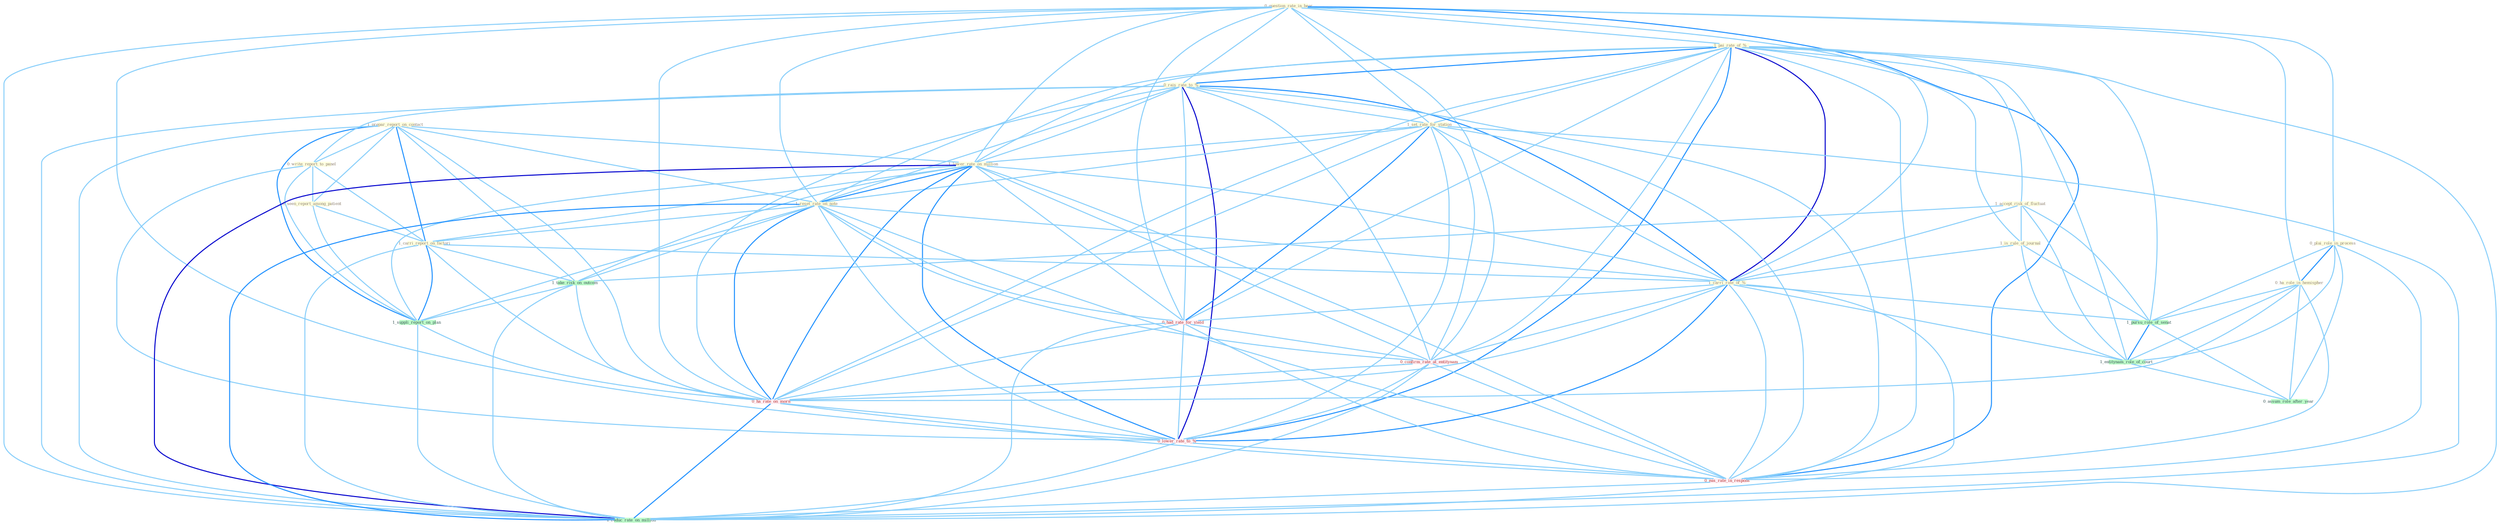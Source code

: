 Graph G{ 
    node
    [shape=polygon,style=filled,width=.5,height=.06,color="#BDFCC9",fixedsize=true,fontsize=4,
    fontcolor="#2f4f4f"];
    {node
    [color="#ffffe0", fontcolor="#8b7d6b"] "1_prepar_report_on_contact " "0_question_rate_in_hear " "1_pai_rate_of_% " "1_accept_risk_of_fluctuat " "0_rais_rate_to_% " "1_set_rate_for_station " "1_is_rule_of_journal " "0_plai_role_in_process " "0_write_report_to_panel " "0_seen_report_among_patient " "1_lower_rate_on_million " "1_reset_rate_on_note " "1_carri_report_on_factori " "1_carri_rate_of_% " "0_ha_role_in_hemispher "}
{node [color="#fff0f5", fontcolor="#b22222"] "0_had_rate_for_yield " "0_confirm_rate_at_entitynam " "0_ha_rate_on_morn " "0_lower_rate_to_% " "0_eas_rate_in_respons "}
edge [color="#B0E2FF"];

	"1_prepar_report_on_contact " -- "0_write_report_to_panel " [w="1", color="#87cefa" ];
	"1_prepar_report_on_contact " -- "0_seen_report_among_patient " [w="1", color="#87cefa" ];
	"1_prepar_report_on_contact " -- "1_lower_rate_on_million " [w="1", color="#87cefa" ];
	"1_prepar_report_on_contact " -- "1_reset_rate_on_note " [w="1", color="#87cefa" ];
	"1_prepar_report_on_contact " -- "1_carri_report_on_factori " [w="2", color="#1e90ff" , len=0.8];
	"1_prepar_report_on_contact " -- "1_take_risk_on_outcom " [w="1", color="#87cefa" ];
	"1_prepar_report_on_contact " -- "1_suppli_report_on_plan " [w="2", color="#1e90ff" , len=0.8];
	"1_prepar_report_on_contact " -- "0_ha_rate_on_morn " [w="1", color="#87cefa" ];
	"1_prepar_report_on_contact " -- "1_reduc_rate_on_million " [w="1", color="#87cefa" ];
	"0_question_rate_in_hear " -- "1_pai_rate_of_% " [w="1", color="#87cefa" ];
	"0_question_rate_in_hear " -- "0_rais_rate_to_% " [w="1", color="#87cefa" ];
	"0_question_rate_in_hear " -- "1_set_rate_for_station " [w="1", color="#87cefa" ];
	"0_question_rate_in_hear " -- "0_plai_role_in_process " [w="1", color="#87cefa" ];
	"0_question_rate_in_hear " -- "1_lower_rate_on_million " [w="1", color="#87cefa" ];
	"0_question_rate_in_hear " -- "1_reset_rate_on_note " [w="1", color="#87cefa" ];
	"0_question_rate_in_hear " -- "1_carri_rate_of_% " [w="1", color="#87cefa" ];
	"0_question_rate_in_hear " -- "0_ha_role_in_hemispher " [w="1", color="#87cefa" ];
	"0_question_rate_in_hear " -- "0_had_rate_for_yield " [w="1", color="#87cefa" ];
	"0_question_rate_in_hear " -- "0_confirm_rate_at_entitynam " [w="1", color="#87cefa" ];
	"0_question_rate_in_hear " -- "0_ha_rate_on_morn " [w="1", color="#87cefa" ];
	"0_question_rate_in_hear " -- "0_lower_rate_to_% " [w="1", color="#87cefa" ];
	"0_question_rate_in_hear " -- "0_eas_rate_in_respons " [w="2", color="#1e90ff" , len=0.8];
	"0_question_rate_in_hear " -- "1_reduc_rate_on_million " [w="1", color="#87cefa" ];
	"1_pai_rate_of_% " -- "1_accept_risk_of_fluctuat " [w="1", color="#87cefa" ];
	"1_pai_rate_of_% " -- "0_rais_rate_to_% " [w="2", color="#1e90ff" , len=0.8];
	"1_pai_rate_of_% " -- "1_set_rate_for_station " [w="1", color="#87cefa" ];
	"1_pai_rate_of_% " -- "1_is_rule_of_journal " [w="1", color="#87cefa" ];
	"1_pai_rate_of_% " -- "1_lower_rate_on_million " [w="1", color="#87cefa" ];
	"1_pai_rate_of_% " -- "1_reset_rate_on_note " [w="1", color="#87cefa" ];
	"1_pai_rate_of_% " -- "1_carri_rate_of_% " [w="3", color="#0000cd" , len=0.6];
	"1_pai_rate_of_% " -- "1_pursu_role_of_senat " [w="1", color="#87cefa" ];
	"1_pai_rate_of_% " -- "0_had_rate_for_yield " [w="1", color="#87cefa" ];
	"1_pai_rate_of_% " -- "0_confirm_rate_at_entitynam " [w="1", color="#87cefa" ];
	"1_pai_rate_of_% " -- "0_ha_rate_on_morn " [w="1", color="#87cefa" ];
	"1_pai_rate_of_% " -- "1_entitynam_role_of_court " [w="1", color="#87cefa" ];
	"1_pai_rate_of_% " -- "0_lower_rate_to_% " [w="2", color="#1e90ff" , len=0.8];
	"1_pai_rate_of_% " -- "0_eas_rate_in_respons " [w="1", color="#87cefa" ];
	"1_pai_rate_of_% " -- "1_reduc_rate_on_million " [w="1", color="#87cefa" ];
	"1_accept_risk_of_fluctuat " -- "1_is_rule_of_journal " [w="1", color="#87cefa" ];
	"1_accept_risk_of_fluctuat " -- "1_carri_rate_of_% " [w="1", color="#87cefa" ];
	"1_accept_risk_of_fluctuat " -- "1_pursu_role_of_senat " [w="1", color="#87cefa" ];
	"1_accept_risk_of_fluctuat " -- "1_take_risk_on_outcom " [w="1", color="#87cefa" ];
	"1_accept_risk_of_fluctuat " -- "1_entitynam_role_of_court " [w="1", color="#87cefa" ];
	"0_rais_rate_to_% " -- "1_set_rate_for_station " [w="1", color="#87cefa" ];
	"0_rais_rate_to_% " -- "0_write_report_to_panel " [w="1", color="#87cefa" ];
	"0_rais_rate_to_% " -- "1_lower_rate_on_million " [w="1", color="#87cefa" ];
	"0_rais_rate_to_% " -- "1_reset_rate_on_note " [w="1", color="#87cefa" ];
	"0_rais_rate_to_% " -- "1_carri_rate_of_% " [w="2", color="#1e90ff" , len=0.8];
	"0_rais_rate_to_% " -- "0_had_rate_for_yield " [w="1", color="#87cefa" ];
	"0_rais_rate_to_% " -- "0_confirm_rate_at_entitynam " [w="1", color="#87cefa" ];
	"0_rais_rate_to_% " -- "0_ha_rate_on_morn " [w="1", color="#87cefa" ];
	"0_rais_rate_to_% " -- "0_lower_rate_to_% " [w="3", color="#0000cd" , len=0.6];
	"0_rais_rate_to_% " -- "0_eas_rate_in_respons " [w="1", color="#87cefa" ];
	"0_rais_rate_to_% " -- "1_reduc_rate_on_million " [w="1", color="#87cefa" ];
	"1_set_rate_for_station " -- "1_lower_rate_on_million " [w="1", color="#87cefa" ];
	"1_set_rate_for_station " -- "1_reset_rate_on_note " [w="1", color="#87cefa" ];
	"1_set_rate_for_station " -- "1_carri_rate_of_% " [w="1", color="#87cefa" ];
	"1_set_rate_for_station " -- "0_had_rate_for_yield " [w="2", color="#1e90ff" , len=0.8];
	"1_set_rate_for_station " -- "0_confirm_rate_at_entitynam " [w="1", color="#87cefa" ];
	"1_set_rate_for_station " -- "0_ha_rate_on_morn " [w="1", color="#87cefa" ];
	"1_set_rate_for_station " -- "0_lower_rate_to_% " [w="1", color="#87cefa" ];
	"1_set_rate_for_station " -- "0_eas_rate_in_respons " [w="1", color="#87cefa" ];
	"1_set_rate_for_station " -- "1_reduc_rate_on_million " [w="1", color="#87cefa" ];
	"1_is_rule_of_journal " -- "1_carri_rate_of_% " [w="1", color="#87cefa" ];
	"1_is_rule_of_journal " -- "1_pursu_role_of_senat " [w="1", color="#87cefa" ];
	"1_is_rule_of_journal " -- "1_entitynam_role_of_court " [w="1", color="#87cefa" ];
	"0_plai_role_in_process " -- "0_ha_role_in_hemispher " [w="2", color="#1e90ff" , len=0.8];
	"0_plai_role_in_process " -- "1_pursu_role_of_senat " [w="1", color="#87cefa" ];
	"0_plai_role_in_process " -- "1_entitynam_role_of_court " [w="1", color="#87cefa" ];
	"0_plai_role_in_process " -- "0_eas_rate_in_respons " [w="1", color="#87cefa" ];
	"0_plai_role_in_process " -- "0_assum_role_after_year " [w="1", color="#87cefa" ];
	"0_write_report_to_panel " -- "0_seen_report_among_patient " [w="1", color="#87cefa" ];
	"0_write_report_to_panel " -- "1_carri_report_on_factori " [w="1", color="#87cefa" ];
	"0_write_report_to_panel " -- "1_suppli_report_on_plan " [w="1", color="#87cefa" ];
	"0_write_report_to_panel " -- "0_lower_rate_to_% " [w="1", color="#87cefa" ];
	"0_seen_report_among_patient " -- "1_carri_report_on_factori " [w="1", color="#87cefa" ];
	"0_seen_report_among_patient " -- "1_suppli_report_on_plan " [w="1", color="#87cefa" ];
	"1_lower_rate_on_million " -- "1_reset_rate_on_note " [w="2", color="#1e90ff" , len=0.8];
	"1_lower_rate_on_million " -- "1_carri_report_on_factori " [w="1", color="#87cefa" ];
	"1_lower_rate_on_million " -- "1_carri_rate_of_% " [w="1", color="#87cefa" ];
	"1_lower_rate_on_million " -- "1_take_risk_on_outcom " [w="1", color="#87cefa" ];
	"1_lower_rate_on_million " -- "1_suppli_report_on_plan " [w="1", color="#87cefa" ];
	"1_lower_rate_on_million " -- "0_had_rate_for_yield " [w="1", color="#87cefa" ];
	"1_lower_rate_on_million " -- "0_confirm_rate_at_entitynam " [w="1", color="#87cefa" ];
	"1_lower_rate_on_million " -- "0_ha_rate_on_morn " [w="2", color="#1e90ff" , len=0.8];
	"1_lower_rate_on_million " -- "0_lower_rate_to_% " [w="2", color="#1e90ff" , len=0.8];
	"1_lower_rate_on_million " -- "0_eas_rate_in_respons " [w="1", color="#87cefa" ];
	"1_lower_rate_on_million " -- "1_reduc_rate_on_million " [w="3", color="#0000cd" , len=0.6];
	"1_reset_rate_on_note " -- "1_carri_report_on_factori " [w="1", color="#87cefa" ];
	"1_reset_rate_on_note " -- "1_carri_rate_of_% " [w="1", color="#87cefa" ];
	"1_reset_rate_on_note " -- "1_take_risk_on_outcom " [w="1", color="#87cefa" ];
	"1_reset_rate_on_note " -- "1_suppli_report_on_plan " [w="1", color="#87cefa" ];
	"1_reset_rate_on_note " -- "0_had_rate_for_yield " [w="1", color="#87cefa" ];
	"1_reset_rate_on_note " -- "0_confirm_rate_at_entitynam " [w="1", color="#87cefa" ];
	"1_reset_rate_on_note " -- "0_ha_rate_on_morn " [w="2", color="#1e90ff" , len=0.8];
	"1_reset_rate_on_note " -- "0_lower_rate_to_% " [w="1", color="#87cefa" ];
	"1_reset_rate_on_note " -- "0_eas_rate_in_respons " [w="1", color="#87cefa" ];
	"1_reset_rate_on_note " -- "1_reduc_rate_on_million " [w="2", color="#1e90ff" , len=0.8];
	"1_carri_report_on_factori " -- "1_carri_rate_of_% " [w="1", color="#87cefa" ];
	"1_carri_report_on_factori " -- "1_take_risk_on_outcom " [w="1", color="#87cefa" ];
	"1_carri_report_on_factori " -- "1_suppli_report_on_plan " [w="2", color="#1e90ff" , len=0.8];
	"1_carri_report_on_factori " -- "0_ha_rate_on_morn " [w="1", color="#87cefa" ];
	"1_carri_report_on_factori " -- "1_reduc_rate_on_million " [w="1", color="#87cefa" ];
	"1_carri_rate_of_% " -- "1_pursu_role_of_senat " [w="1", color="#87cefa" ];
	"1_carri_rate_of_% " -- "0_had_rate_for_yield " [w="1", color="#87cefa" ];
	"1_carri_rate_of_% " -- "0_confirm_rate_at_entitynam " [w="1", color="#87cefa" ];
	"1_carri_rate_of_% " -- "0_ha_rate_on_morn " [w="1", color="#87cefa" ];
	"1_carri_rate_of_% " -- "1_entitynam_role_of_court " [w="1", color="#87cefa" ];
	"1_carri_rate_of_% " -- "0_lower_rate_to_% " [w="2", color="#1e90ff" , len=0.8];
	"1_carri_rate_of_% " -- "0_eas_rate_in_respons " [w="1", color="#87cefa" ];
	"1_carri_rate_of_% " -- "1_reduc_rate_on_million " [w="1", color="#87cefa" ];
	"0_ha_role_in_hemispher " -- "1_pursu_role_of_senat " [w="1", color="#87cefa" ];
	"0_ha_role_in_hemispher " -- "0_ha_rate_on_morn " [w="1", color="#87cefa" ];
	"0_ha_role_in_hemispher " -- "1_entitynam_role_of_court " [w="1", color="#87cefa" ];
	"0_ha_role_in_hemispher " -- "0_eas_rate_in_respons " [w="1", color="#87cefa" ];
	"0_ha_role_in_hemispher " -- "0_assum_role_after_year " [w="1", color="#87cefa" ];
	"1_pursu_role_of_senat " -- "1_entitynam_role_of_court " [w="2", color="#1e90ff" , len=0.8];
	"1_pursu_role_of_senat " -- "0_assum_role_after_year " [w="1", color="#87cefa" ];
	"1_take_risk_on_outcom " -- "1_suppli_report_on_plan " [w="1", color="#87cefa" ];
	"1_take_risk_on_outcom " -- "0_ha_rate_on_morn " [w="1", color="#87cefa" ];
	"1_take_risk_on_outcom " -- "1_reduc_rate_on_million " [w="1", color="#87cefa" ];
	"1_suppli_report_on_plan " -- "0_ha_rate_on_morn " [w="1", color="#87cefa" ];
	"1_suppli_report_on_plan " -- "1_reduc_rate_on_million " [w="1", color="#87cefa" ];
	"0_had_rate_for_yield " -- "0_confirm_rate_at_entitynam " [w="1", color="#87cefa" ];
	"0_had_rate_for_yield " -- "0_ha_rate_on_morn " [w="1", color="#87cefa" ];
	"0_had_rate_for_yield " -- "0_lower_rate_to_% " [w="1", color="#87cefa" ];
	"0_had_rate_for_yield " -- "0_eas_rate_in_respons " [w="1", color="#87cefa" ];
	"0_had_rate_for_yield " -- "1_reduc_rate_on_million " [w="1", color="#87cefa" ];
	"0_confirm_rate_at_entitynam " -- "0_ha_rate_on_morn " [w="1", color="#87cefa" ];
	"0_confirm_rate_at_entitynam " -- "0_lower_rate_to_% " [w="1", color="#87cefa" ];
	"0_confirm_rate_at_entitynam " -- "0_eas_rate_in_respons " [w="1", color="#87cefa" ];
	"0_confirm_rate_at_entitynam " -- "1_reduc_rate_on_million " [w="1", color="#87cefa" ];
	"0_ha_rate_on_morn " -- "0_lower_rate_to_% " [w="1", color="#87cefa" ];
	"0_ha_rate_on_morn " -- "0_eas_rate_in_respons " [w="1", color="#87cefa" ];
	"0_ha_rate_on_morn " -- "1_reduc_rate_on_million " [w="2", color="#1e90ff" , len=0.8];
	"1_entitynam_role_of_court " -- "0_assum_role_after_year " [w="1", color="#87cefa" ];
	"0_lower_rate_to_% " -- "0_eas_rate_in_respons " [w="1", color="#87cefa" ];
	"0_lower_rate_to_% " -- "1_reduc_rate_on_million " [w="1", color="#87cefa" ];
	"0_eas_rate_in_respons " -- "1_reduc_rate_on_million " [w="1", color="#87cefa" ];
}